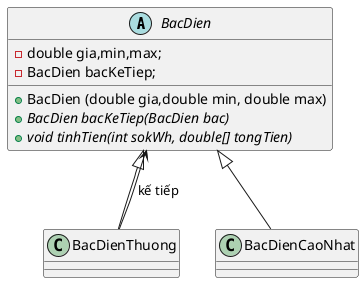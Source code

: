 @startuml
'https://plantuml.com/class-diagram

abstract class BacDien{
    - double gia,min,max;
    - BacDien bacKeTiep;
    + BacDien (double gia,double min, double max)
    + {abstract} BacDien bacKeTiep(BacDien bac)
    + {abstract} void tinhTien(int sokWh, double[] tongTien)
}
class BacDienThuong{}
class BacDienCaoNhat{}

BacDien <|-- BacDienThuong
BacDien <|-- BacDienCaoNhat
BacDienThuong --> BacDien: kế tiếp
@enduml